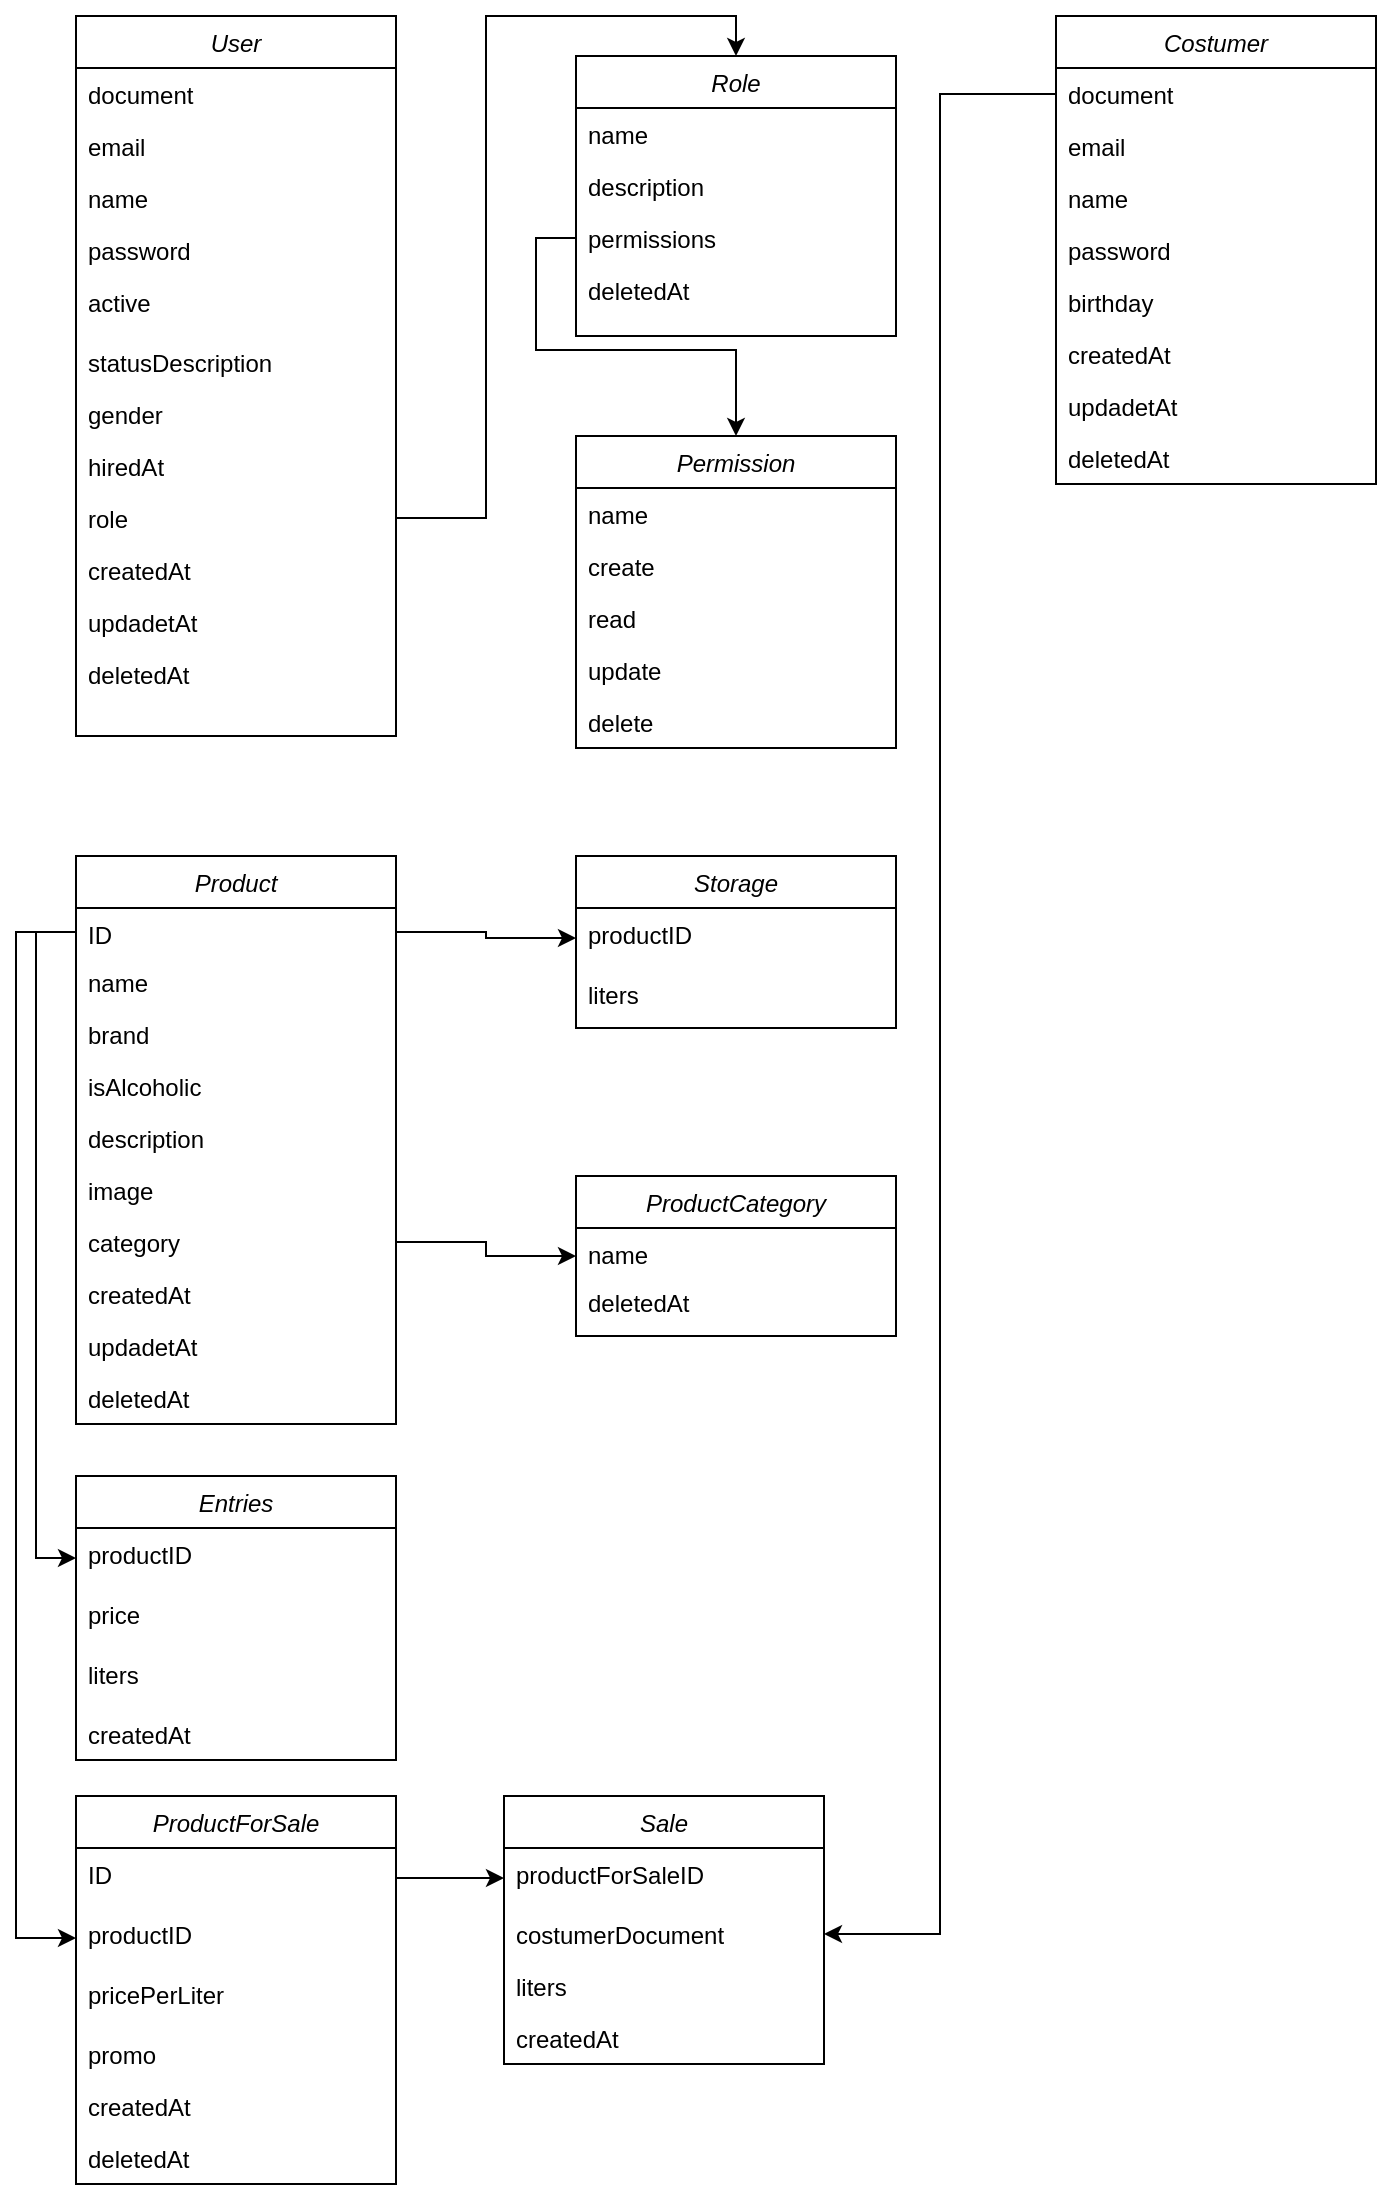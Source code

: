 <mxfile version="18.0.6" type="device"><diagram id="C5RBs43oDa-KdzZeNtuy" name="Page-1"><mxGraphModel dx="1102" dy="869" grid="1" gridSize="10" guides="1" tooltips="1" connect="1" arrows="1" fold="1" page="1" pageScale="1" pageWidth="827" pageHeight="1169" background="#ffffff" math="0" shadow="0"><root><mxCell id="WIyWlLk6GJQsqaUBKTNV-0"/><mxCell id="WIyWlLk6GJQsqaUBKTNV-1" parent="WIyWlLk6GJQsqaUBKTNV-0"/><mxCell id="zkfFHV4jXpPFQw0GAbJ--0" value="User" style="swimlane;fontStyle=2;align=center;verticalAlign=top;childLayout=stackLayout;horizontal=1;startSize=26;horizontalStack=0;resizeParent=1;resizeLast=0;collapsible=1;marginBottom=0;rounded=0;shadow=0;strokeWidth=1;" parent="WIyWlLk6GJQsqaUBKTNV-1" vertex="1"><mxGeometry x="40" y="60" width="160" height="360" as="geometry"><mxRectangle x="230" y="140" width="160" height="26" as="alternateBounds"/></mxGeometry></mxCell><mxCell id="zkfFHV4jXpPFQw0GAbJ--1" value="document" style="text;align=left;verticalAlign=top;spacingLeft=4;spacingRight=4;overflow=hidden;rotatable=0;points=[[0,0.5],[1,0.5]];portConstraint=eastwest;" parent="zkfFHV4jXpPFQw0GAbJ--0" vertex="1"><mxGeometry y="26" width="160" height="26" as="geometry"/></mxCell><mxCell id="zkfFHV4jXpPFQw0GAbJ--2" value="email" style="text;align=left;verticalAlign=top;spacingLeft=4;spacingRight=4;overflow=hidden;rotatable=0;points=[[0,0.5],[1,0.5]];portConstraint=eastwest;rounded=0;shadow=0;html=0;" parent="zkfFHV4jXpPFQw0GAbJ--0" vertex="1"><mxGeometry y="52" width="160" height="26" as="geometry"/></mxCell><mxCell id="zkfFHV4jXpPFQw0GAbJ--3" value="name" style="text;align=left;verticalAlign=top;spacingLeft=4;spacingRight=4;overflow=hidden;rotatable=0;points=[[0,0.5],[1,0.5]];portConstraint=eastwest;rounded=0;shadow=0;html=0;" parent="zkfFHV4jXpPFQw0GAbJ--0" vertex="1"><mxGeometry y="78" width="160" height="26" as="geometry"/></mxCell><mxCell id="DaxRWctdZzs1uWlVdTof-0" value="password" style="text;align=left;verticalAlign=top;spacingLeft=4;spacingRight=4;overflow=hidden;rotatable=0;points=[[0,0.5],[1,0.5]];portConstraint=eastwest;rounded=0;shadow=0;html=0;" parent="zkfFHV4jXpPFQw0GAbJ--0" vertex="1"><mxGeometry y="104" width="160" height="26" as="geometry"/></mxCell><mxCell id="DaxRWctdZzs1uWlVdTof-1" value="active" style="text;align=left;verticalAlign=top;spacingLeft=4;spacingRight=4;overflow=hidden;rotatable=0;points=[[0,0.5],[1,0.5]];portConstraint=eastwest;rounded=0;shadow=0;html=0;" parent="zkfFHV4jXpPFQw0GAbJ--0" vertex="1"><mxGeometry y="130" width="160" height="30" as="geometry"/></mxCell><mxCell id="DaxRWctdZzs1uWlVdTof-2" value="statusDescription" style="text;align=left;verticalAlign=top;spacingLeft=4;spacingRight=4;overflow=hidden;rotatable=0;points=[[0,0.5],[1,0.5]];portConstraint=eastwest;rounded=0;shadow=0;html=0;" parent="zkfFHV4jXpPFQw0GAbJ--0" vertex="1"><mxGeometry y="160" width="160" height="26" as="geometry"/></mxCell><mxCell id="DaxRWctdZzs1uWlVdTof-3" value="gender" style="text;align=left;verticalAlign=top;spacingLeft=4;spacingRight=4;overflow=hidden;rotatable=0;points=[[0,0.5],[1,0.5]];portConstraint=eastwest;rounded=0;shadow=0;html=0;" parent="zkfFHV4jXpPFQw0GAbJ--0" vertex="1"><mxGeometry y="186" width="160" height="26" as="geometry"/></mxCell><mxCell id="DaxRWctdZzs1uWlVdTof-4" value="hiredAt" style="text;align=left;verticalAlign=top;spacingLeft=4;spacingRight=4;overflow=hidden;rotatable=0;points=[[0,0.5],[1,0.5]];portConstraint=eastwest;rounded=0;shadow=0;html=0;" parent="zkfFHV4jXpPFQw0GAbJ--0" vertex="1"><mxGeometry y="212" width="160" height="26" as="geometry"/></mxCell><mxCell id="DaxRWctdZzs1uWlVdTof-5" value="role" style="text;align=left;verticalAlign=top;spacingLeft=4;spacingRight=4;overflow=hidden;rotatable=0;points=[[0,0.5],[1,0.5]];portConstraint=eastwest;rounded=0;shadow=0;html=0;" parent="zkfFHV4jXpPFQw0GAbJ--0" vertex="1"><mxGeometry y="238" width="160" height="26" as="geometry"/></mxCell><mxCell id="DaxRWctdZzs1uWlVdTof-7" value="createdAt   &#10;&#10;" style="text;align=left;verticalAlign=top;spacingLeft=4;spacingRight=4;overflow=hidden;rotatable=0;points=[[0,0.5],[1,0.5]];portConstraint=eastwest;rounded=0;shadow=0;html=0;" parent="zkfFHV4jXpPFQw0GAbJ--0" vertex="1"><mxGeometry y="264" width="160" height="26" as="geometry"/></mxCell><mxCell id="DaxRWctdZzs1uWlVdTof-6" value="updadetAt" style="text;align=left;verticalAlign=top;spacingLeft=4;spacingRight=4;overflow=hidden;rotatable=0;points=[[0,0.5],[1,0.5]];portConstraint=eastwest;rounded=0;shadow=0;html=0;" parent="zkfFHV4jXpPFQw0GAbJ--0" vertex="1"><mxGeometry y="290" width="160" height="26" as="geometry"/></mxCell><mxCell id="DaxRWctdZzs1uWlVdTof-9" value="deletedAt" style="text;align=left;verticalAlign=top;spacingLeft=4;spacingRight=4;overflow=hidden;rotatable=0;points=[[0,0.5],[1,0.5]];portConstraint=eastwest;rounded=0;shadow=0;html=0;" parent="zkfFHV4jXpPFQw0GAbJ--0" vertex="1"><mxGeometry y="316" width="160" height="26" as="geometry"/></mxCell><mxCell id="DaxRWctdZzs1uWlVdTof-10" style="edgeStyle=orthogonalEdgeStyle;rounded=0;orthogonalLoop=1;jettySize=auto;html=1;entryX=0.5;entryY=0;entryDx=0;entryDy=0;" parent="WIyWlLk6GJQsqaUBKTNV-1" source="DaxRWctdZzs1uWlVdTof-5" target="DaxRWctdZzs1uWlVdTof-11" edge="1"><mxGeometry relative="1" as="geometry"><mxPoint x="360" y="360" as="targetPoint"/></mxGeometry></mxCell><mxCell id="DaxRWctdZzs1uWlVdTof-11" value="Role" style="swimlane;fontStyle=2;align=center;verticalAlign=top;childLayout=stackLayout;horizontal=1;startSize=26;horizontalStack=0;resizeParent=1;resizeLast=0;collapsible=1;marginBottom=0;rounded=0;shadow=0;strokeWidth=1;" parent="WIyWlLk6GJQsqaUBKTNV-1" vertex="1"><mxGeometry x="290" y="80" width="160" height="140" as="geometry"><mxRectangle x="230" y="140" width="160" height="26" as="alternateBounds"/></mxGeometry></mxCell><mxCell id="DaxRWctdZzs1uWlVdTof-14" value="name" style="text;align=left;verticalAlign=top;spacingLeft=4;spacingRight=4;overflow=hidden;rotatable=0;points=[[0,0.5],[1,0.5]];portConstraint=eastwest;rounded=0;shadow=0;html=0;" parent="DaxRWctdZzs1uWlVdTof-11" vertex="1"><mxGeometry y="26" width="160" height="26" as="geometry"/></mxCell><mxCell id="DaxRWctdZzs1uWlVdTof-22" value="description" style="text;align=left;verticalAlign=top;spacingLeft=4;spacingRight=4;overflow=hidden;rotatable=0;points=[[0,0.5],[1,0.5]];portConstraint=eastwest;rounded=0;shadow=0;html=0;" parent="DaxRWctdZzs1uWlVdTof-11" vertex="1"><mxGeometry y="52" width="160" height="26" as="geometry"/></mxCell><mxCell id="DaxRWctdZzs1uWlVdTof-24" value="permissions" style="text;align=left;verticalAlign=top;spacingLeft=4;spacingRight=4;overflow=hidden;rotatable=0;points=[[0,0.5],[1,0.5]];portConstraint=eastwest;rounded=0;shadow=0;html=0;" parent="DaxRWctdZzs1uWlVdTof-11" vertex="1"><mxGeometry y="78" width="160" height="26" as="geometry"/></mxCell><mxCell id="DaxRWctdZzs1uWlVdTof-23" value="deletedAt" style="text;align=left;verticalAlign=top;spacingLeft=4;spacingRight=4;overflow=hidden;rotatable=0;points=[[0,0.5],[1,0.5]];portConstraint=eastwest;rounded=0;shadow=0;html=0;" parent="DaxRWctdZzs1uWlVdTof-11" vertex="1"><mxGeometry y="104" width="160" height="26" as="geometry"/></mxCell><mxCell id="DaxRWctdZzs1uWlVdTof-25" value="Permission" style="swimlane;fontStyle=2;align=center;verticalAlign=top;childLayout=stackLayout;horizontal=1;startSize=26;horizontalStack=0;resizeParent=1;resizeLast=0;collapsible=1;marginBottom=0;rounded=0;shadow=0;strokeWidth=1;" parent="WIyWlLk6GJQsqaUBKTNV-1" vertex="1"><mxGeometry x="290" y="270" width="160" height="156" as="geometry"><mxRectangle x="230" y="140" width="160" height="26" as="alternateBounds"/></mxGeometry></mxCell><mxCell id="DaxRWctdZzs1uWlVdTof-26" value="name" style="text;align=left;verticalAlign=top;spacingLeft=4;spacingRight=4;overflow=hidden;rotatable=0;points=[[0,0.5],[1,0.5]];portConstraint=eastwest;rounded=0;shadow=0;html=0;" parent="DaxRWctdZzs1uWlVdTof-25" vertex="1"><mxGeometry y="26" width="160" height="26" as="geometry"/></mxCell><mxCell id="DaxRWctdZzs1uWlVdTof-27" value="create" style="text;align=left;verticalAlign=top;spacingLeft=4;spacingRight=4;overflow=hidden;rotatable=0;points=[[0,0.5],[1,0.5]];portConstraint=eastwest;rounded=0;shadow=0;html=0;" parent="DaxRWctdZzs1uWlVdTof-25" vertex="1"><mxGeometry y="52" width="160" height="26" as="geometry"/></mxCell><mxCell id="DaxRWctdZzs1uWlVdTof-28" value="read" style="text;align=left;verticalAlign=top;spacingLeft=4;spacingRight=4;overflow=hidden;rotatable=0;points=[[0,0.5],[1,0.5]];portConstraint=eastwest;rounded=0;shadow=0;html=0;" parent="DaxRWctdZzs1uWlVdTof-25" vertex="1"><mxGeometry y="78" width="160" height="26" as="geometry"/></mxCell><mxCell id="DaxRWctdZzs1uWlVdTof-29" value="update" style="text;align=left;verticalAlign=top;spacingLeft=4;spacingRight=4;overflow=hidden;rotatable=0;points=[[0,0.5],[1,0.5]];portConstraint=eastwest;rounded=0;shadow=0;html=0;" parent="DaxRWctdZzs1uWlVdTof-25" vertex="1"><mxGeometry y="104" width="160" height="26" as="geometry"/></mxCell><mxCell id="DaxRWctdZzs1uWlVdTof-32" value="delete" style="text;align=left;verticalAlign=top;spacingLeft=4;spacingRight=4;overflow=hidden;rotatable=0;points=[[0,0.5],[1,0.5]];portConstraint=eastwest;rounded=0;shadow=0;html=0;" parent="DaxRWctdZzs1uWlVdTof-25" vertex="1"><mxGeometry y="130" width="160" height="26" as="geometry"/></mxCell><mxCell id="DaxRWctdZzs1uWlVdTof-30" style="edgeStyle=orthogonalEdgeStyle;rounded=0;orthogonalLoop=1;jettySize=auto;html=1;" parent="WIyWlLk6GJQsqaUBKTNV-1" source="DaxRWctdZzs1uWlVdTof-24" target="DaxRWctdZzs1uWlVdTof-25" edge="1"><mxGeometry relative="1" as="geometry"/></mxCell><mxCell id="DaxRWctdZzs1uWlVdTof-33" value="Product" style="swimlane;fontStyle=2;align=center;verticalAlign=top;childLayout=stackLayout;horizontal=1;startSize=26;horizontalStack=0;resizeParent=1;resizeLast=0;collapsible=1;marginBottom=0;rounded=0;shadow=0;strokeWidth=1;" parent="WIyWlLk6GJQsqaUBKTNV-1" vertex="1"><mxGeometry x="40" y="480" width="160" height="284" as="geometry"><mxRectangle x="230" y="140" width="160" height="26" as="alternateBounds"/></mxGeometry></mxCell><mxCell id="DaxRWctdZzs1uWlVdTof-34" value="ID" style="text;align=left;verticalAlign=top;spacingLeft=4;spacingRight=4;overflow=hidden;rotatable=0;points=[[0,0.5],[1,0.5]];portConstraint=eastwest;" parent="DaxRWctdZzs1uWlVdTof-33" vertex="1"><mxGeometry y="26" width="160" height="24" as="geometry"/></mxCell><mxCell id="DaxRWctdZzs1uWlVdTof-59" value="name" style="text;align=left;verticalAlign=top;spacingLeft=4;spacingRight=4;overflow=hidden;rotatable=0;points=[[0,0.5],[1,0.5]];portConstraint=eastwest;" parent="DaxRWctdZzs1uWlVdTof-33" vertex="1"><mxGeometry y="50" width="160" height="26" as="geometry"/></mxCell><mxCell id="DaxRWctdZzs1uWlVdTof-35" value="brand" style="text;align=left;verticalAlign=top;spacingLeft=4;spacingRight=4;overflow=hidden;rotatable=0;points=[[0,0.5],[1,0.5]];portConstraint=eastwest;rounded=0;shadow=0;html=0;" parent="DaxRWctdZzs1uWlVdTof-33" vertex="1"><mxGeometry y="76" width="160" height="26" as="geometry"/></mxCell><mxCell id="DaxRWctdZzs1uWlVdTof-39" value="isAlcoholic" style="text;align=left;verticalAlign=top;spacingLeft=4;spacingRight=4;overflow=hidden;rotatable=0;points=[[0,0.5],[1,0.5]];portConstraint=eastwest;rounded=0;shadow=0;html=0;" parent="DaxRWctdZzs1uWlVdTof-33" vertex="1"><mxGeometry y="102" width="160" height="26" as="geometry"/></mxCell><mxCell id="DaxRWctdZzs1uWlVdTof-40" value="description" style="text;align=left;verticalAlign=top;spacingLeft=4;spacingRight=4;overflow=hidden;rotatable=0;points=[[0,0.5],[1,0.5]];portConstraint=eastwest;rounded=0;shadow=0;html=0;" parent="DaxRWctdZzs1uWlVdTof-33" vertex="1"><mxGeometry y="128" width="160" height="26" as="geometry"/></mxCell><mxCell id="DaxRWctdZzs1uWlVdTof-41" value="image" style="text;align=left;verticalAlign=top;spacingLeft=4;spacingRight=4;overflow=hidden;rotatable=0;points=[[0,0.5],[1,0.5]];portConstraint=eastwest;rounded=0;shadow=0;html=0;" parent="DaxRWctdZzs1uWlVdTof-33" vertex="1"><mxGeometry y="154" width="160" height="26" as="geometry"/></mxCell><mxCell id="DaxRWctdZzs1uWlVdTof-42" value="category" style="text;align=left;verticalAlign=top;spacingLeft=4;spacingRight=4;overflow=hidden;rotatable=0;points=[[0,0.5],[1,0.5]];portConstraint=eastwest;rounded=0;shadow=0;html=0;" parent="DaxRWctdZzs1uWlVdTof-33" vertex="1"><mxGeometry y="180" width="160" height="26" as="geometry"/></mxCell><mxCell id="DaxRWctdZzs1uWlVdTof-43" value="createdAt   &#10;&#10;" style="text;align=left;verticalAlign=top;spacingLeft=4;spacingRight=4;overflow=hidden;rotatable=0;points=[[0,0.5],[1,0.5]];portConstraint=eastwest;rounded=0;shadow=0;html=0;" parent="DaxRWctdZzs1uWlVdTof-33" vertex="1"><mxGeometry y="206" width="160" height="26" as="geometry"/></mxCell><mxCell id="DaxRWctdZzs1uWlVdTof-44" value="updadetAt" style="text;align=left;verticalAlign=top;spacingLeft=4;spacingRight=4;overflow=hidden;rotatable=0;points=[[0,0.5],[1,0.5]];portConstraint=eastwest;rounded=0;shadow=0;html=0;" parent="DaxRWctdZzs1uWlVdTof-33" vertex="1"><mxGeometry y="232" width="160" height="26" as="geometry"/></mxCell><mxCell id="DaxRWctdZzs1uWlVdTof-45" value="deletedAt" style="text;align=left;verticalAlign=top;spacingLeft=4;spacingRight=4;overflow=hidden;rotatable=0;points=[[0,0.5],[1,0.5]];portConstraint=eastwest;rounded=0;shadow=0;html=0;" parent="DaxRWctdZzs1uWlVdTof-33" vertex="1"><mxGeometry y="258" width="160" height="26" as="geometry"/></mxCell><mxCell id="DaxRWctdZzs1uWlVdTof-46" value="Storage" style="swimlane;fontStyle=2;align=center;verticalAlign=top;childLayout=stackLayout;horizontal=1;startSize=26;horizontalStack=0;resizeParent=1;resizeLast=0;collapsible=1;marginBottom=0;rounded=0;shadow=0;strokeWidth=1;" parent="WIyWlLk6GJQsqaUBKTNV-1" vertex="1"><mxGeometry x="290" y="480" width="160" height="86" as="geometry"><mxRectangle x="230" y="140" width="160" height="26" as="alternateBounds"/></mxGeometry></mxCell><mxCell id="DaxRWctdZzs1uWlVdTof-60" value="productID" style="text;align=left;verticalAlign=top;spacingLeft=4;spacingRight=4;overflow=hidden;rotatable=0;points=[[0,0.5],[1,0.5]];portConstraint=eastwest;rounded=0;shadow=0;html=0;" parent="DaxRWctdZzs1uWlVdTof-46" vertex="1"><mxGeometry y="26" width="160" height="30" as="geometry"/></mxCell><mxCell id="DaxRWctdZzs1uWlVdTof-38" value="liters" style="text;align=left;verticalAlign=top;spacingLeft=4;spacingRight=4;overflow=hidden;rotatable=0;points=[[0,0.5],[1,0.5]];portConstraint=eastwest;rounded=0;shadow=0;html=0;" parent="DaxRWctdZzs1uWlVdTof-46" vertex="1"><mxGeometry y="56" width="160" height="30" as="geometry"/></mxCell><mxCell id="DaxRWctdZzs1uWlVdTof-67" style="edgeStyle=orthogonalEdgeStyle;rounded=0;orthogonalLoop=1;jettySize=auto;html=1;strokeWidth=1;" parent="WIyWlLk6GJQsqaUBKTNV-1" source="DaxRWctdZzs1uWlVdTof-34" target="DaxRWctdZzs1uWlVdTof-60" edge="1"><mxGeometry relative="1" as="geometry"/></mxCell><mxCell id="DaxRWctdZzs1uWlVdTof-68" value="ProductCategory" style="swimlane;fontStyle=2;align=center;verticalAlign=top;childLayout=stackLayout;horizontal=1;startSize=26;horizontalStack=0;resizeParent=1;resizeLast=0;collapsible=1;marginBottom=0;rounded=0;shadow=0;strokeWidth=1;" parent="WIyWlLk6GJQsqaUBKTNV-1" vertex="1"><mxGeometry x="290" y="640" width="160" height="80" as="geometry"><mxRectangle x="230" y="140" width="160" height="26" as="alternateBounds"/></mxGeometry></mxCell><mxCell id="DaxRWctdZzs1uWlVdTof-69" value="name" style="text;align=left;verticalAlign=top;spacingLeft=4;spacingRight=4;overflow=hidden;rotatable=0;points=[[0,0.5],[1,0.5]];portConstraint=eastwest;rounded=0;shadow=0;html=0;" parent="DaxRWctdZzs1uWlVdTof-68" vertex="1"><mxGeometry y="26" width="160" height="24" as="geometry"/></mxCell><mxCell id="DaxRWctdZzs1uWlVdTof-73" value="deletedAt" style="text;align=left;verticalAlign=top;spacingLeft=4;spacingRight=4;overflow=hidden;rotatable=0;points=[[0,0.5],[1,0.5]];portConstraint=eastwest;rounded=0;shadow=0;html=0;" parent="DaxRWctdZzs1uWlVdTof-68" vertex="1"><mxGeometry y="50" width="160" height="26" as="geometry"/></mxCell><mxCell id="DaxRWctdZzs1uWlVdTof-76" value="Entries" style="swimlane;fontStyle=2;align=center;verticalAlign=top;childLayout=stackLayout;horizontal=1;startSize=26;horizontalStack=0;resizeParent=1;resizeLast=0;collapsible=1;marginBottom=0;rounded=0;shadow=0;strokeWidth=1;" parent="WIyWlLk6GJQsqaUBKTNV-1" vertex="1"><mxGeometry x="40" y="790" width="160" height="142" as="geometry"><mxRectangle x="230" y="140" width="160" height="26" as="alternateBounds"/></mxGeometry></mxCell><mxCell id="DaxRWctdZzs1uWlVdTof-84" value="productID" style="text;align=left;verticalAlign=top;spacingLeft=4;spacingRight=4;overflow=hidden;rotatable=0;points=[[0,0.5],[1,0.5]];portConstraint=eastwest;rounded=0;shadow=0;html=0;" parent="DaxRWctdZzs1uWlVdTof-76" vertex="1"><mxGeometry y="26" width="160" height="30" as="geometry"/></mxCell><mxCell id="DaxRWctdZzs1uWlVdTof-89" value="price" style="text;align=left;verticalAlign=top;spacingLeft=4;spacingRight=4;overflow=hidden;rotatable=0;points=[[0,0.5],[1,0.5]];portConstraint=eastwest;rounded=0;shadow=0;html=0;" parent="DaxRWctdZzs1uWlVdTof-76" vertex="1"><mxGeometry y="56" width="160" height="30" as="geometry"/></mxCell><mxCell id="r2LQ-TWkukTu2JQUurq5-0" value="liters" style="text;align=left;verticalAlign=top;spacingLeft=4;spacingRight=4;overflow=hidden;rotatable=0;points=[[0,0.5],[1,0.5]];portConstraint=eastwest;rounded=0;shadow=0;html=0;" vertex="1" parent="DaxRWctdZzs1uWlVdTof-76"><mxGeometry y="86" width="160" height="30" as="geometry"/></mxCell><mxCell id="DaxRWctdZzs1uWlVdTof-90" value="createdAt   &#10;&#10;" style="text;align=left;verticalAlign=top;spacingLeft=4;spacingRight=4;overflow=hidden;rotatable=0;points=[[0,0.5],[1,0.5]];portConstraint=eastwest;rounded=0;shadow=0;html=0;" parent="DaxRWctdZzs1uWlVdTof-76" vertex="1"><mxGeometry y="116" width="160" height="26" as="geometry"/></mxCell><mxCell id="DaxRWctdZzs1uWlVdTof-83" style="edgeStyle=orthogonalEdgeStyle;rounded=0;orthogonalLoop=1;jettySize=auto;html=1;strokeWidth=1;" parent="WIyWlLk6GJQsqaUBKTNV-1" source="DaxRWctdZzs1uWlVdTof-42" target="DaxRWctdZzs1uWlVdTof-68" edge="1"><mxGeometry relative="1" as="geometry"/></mxCell><mxCell id="DaxRWctdZzs1uWlVdTof-101" style="edgeStyle=orthogonalEdgeStyle;rounded=0;orthogonalLoop=1;jettySize=auto;html=1;entryX=0;entryY=0.5;entryDx=0;entryDy=0;strokeWidth=1;" parent="WIyWlLk6GJQsqaUBKTNV-1" source="DaxRWctdZzs1uWlVdTof-34" target="DaxRWctdZzs1uWlVdTof-84" edge="1"><mxGeometry relative="1" as="geometry"/></mxCell><mxCell id="DaxRWctdZzs1uWlVdTof-103" value="ProductForSale" style="swimlane;fontStyle=2;align=center;verticalAlign=top;childLayout=stackLayout;horizontal=1;startSize=26;horizontalStack=0;resizeParent=1;resizeLast=0;collapsible=1;marginBottom=0;rounded=0;shadow=0;strokeWidth=1;" parent="WIyWlLk6GJQsqaUBKTNV-1" vertex="1"><mxGeometry x="40" y="950" width="160" height="194" as="geometry"><mxRectangle x="230" y="140" width="160" height="26" as="alternateBounds"/></mxGeometry></mxCell><mxCell id="DaxRWctdZzs1uWlVdTof-120" value="ID" style="text;align=left;verticalAlign=top;spacingLeft=4;spacingRight=4;overflow=hidden;rotatable=0;points=[[0,0.5],[1,0.5]];portConstraint=eastwest;rounded=0;shadow=0;html=0;" parent="DaxRWctdZzs1uWlVdTof-103" vertex="1"><mxGeometry y="26" width="160" height="30" as="geometry"/></mxCell><mxCell id="DaxRWctdZzs1uWlVdTof-114" value="productID" style="text;align=left;verticalAlign=top;spacingLeft=4;spacingRight=4;overflow=hidden;rotatable=0;points=[[0,0.5],[1,0.5]];portConstraint=eastwest;rounded=0;shadow=0;html=0;" parent="DaxRWctdZzs1uWlVdTof-103" vertex="1"><mxGeometry y="56" width="160" height="30" as="geometry"/></mxCell><mxCell id="DaxRWctdZzs1uWlVdTof-124" value="pricePerLiter" style="text;align=left;verticalAlign=top;spacingLeft=4;spacingRight=4;overflow=hidden;rotatable=0;points=[[0,0.5],[1,0.5]];portConstraint=eastwest;rounded=0;shadow=0;html=0;" parent="DaxRWctdZzs1uWlVdTof-103" vertex="1"><mxGeometry y="86" width="160" height="30" as="geometry"/></mxCell><mxCell id="DaxRWctdZzs1uWlVdTof-131" value="promo" style="text;align=left;verticalAlign=top;spacingLeft=4;spacingRight=4;overflow=hidden;rotatable=0;points=[[0,0.5],[1,0.5]];portConstraint=eastwest;rounded=0;shadow=0;html=0;" parent="DaxRWctdZzs1uWlVdTof-103" vertex="1"><mxGeometry y="116" width="160" height="26" as="geometry"/></mxCell><mxCell id="DaxRWctdZzs1uWlVdTof-129" value="createdAt   &#10;&#10;" style="text;align=left;verticalAlign=top;spacingLeft=4;spacingRight=4;overflow=hidden;rotatable=0;points=[[0,0.5],[1,0.5]];portConstraint=eastwest;rounded=0;shadow=0;html=0;" parent="DaxRWctdZzs1uWlVdTof-103" vertex="1"><mxGeometry y="142" width="160" height="26" as="geometry"/></mxCell><mxCell id="DaxRWctdZzs1uWlVdTof-130" value="deletedAt" style="text;align=left;verticalAlign=top;spacingLeft=4;spacingRight=4;overflow=hidden;rotatable=0;points=[[0,0.5],[1,0.5]];portConstraint=eastwest;rounded=0;shadow=0;html=0;" parent="DaxRWctdZzs1uWlVdTof-103" vertex="1"><mxGeometry y="168" width="160" height="26" as="geometry"/></mxCell><mxCell id="DaxRWctdZzs1uWlVdTof-123" style="edgeStyle=orthogonalEdgeStyle;rounded=0;orthogonalLoop=1;jettySize=auto;html=1;entryX=0;entryY=0.5;entryDx=0;entryDy=0;strokeWidth=1;" parent="WIyWlLk6GJQsqaUBKTNV-1" source="DaxRWctdZzs1uWlVdTof-34" target="DaxRWctdZzs1uWlVdTof-114" edge="1"><mxGeometry relative="1" as="geometry"><Array as="points"><mxPoint x="10" y="518"/><mxPoint x="10" y="1021"/></Array></mxGeometry></mxCell><mxCell id="DaxRWctdZzs1uWlVdTof-125" value="Sale" style="swimlane;fontStyle=2;align=center;verticalAlign=top;childLayout=stackLayout;horizontal=1;startSize=26;horizontalStack=0;resizeParent=1;resizeLast=0;collapsible=1;marginBottom=0;rounded=0;shadow=0;strokeWidth=1;" parent="WIyWlLk6GJQsqaUBKTNV-1" vertex="1"><mxGeometry x="254" y="950" width="160" height="134" as="geometry"><mxRectangle x="230" y="140" width="160" height="26" as="alternateBounds"/></mxGeometry></mxCell><mxCell id="DaxRWctdZzs1uWlVdTof-126" value="productForSaleID" style="text;align=left;verticalAlign=top;spacingLeft=4;spacingRight=4;overflow=hidden;rotatable=0;points=[[0,0.5],[1,0.5]];portConstraint=eastwest;rounded=0;shadow=0;html=0;" parent="DaxRWctdZzs1uWlVdTof-125" vertex="1"><mxGeometry y="26" width="160" height="30" as="geometry"/></mxCell><mxCell id="DaxRWctdZzs1uWlVdTof-150" value="costumerDocument" style="text;align=left;verticalAlign=top;spacingLeft=4;spacingRight=4;overflow=hidden;rotatable=0;points=[[0,0.5],[1,0.5]];portConstraint=eastwest;rounded=0;shadow=0;html=0;" parent="DaxRWctdZzs1uWlVdTof-125" vertex="1"><mxGeometry y="56" width="160" height="26" as="geometry"/></mxCell><mxCell id="DaxRWctdZzs1uWlVdTof-134" value="liters" style="text;align=left;verticalAlign=top;spacingLeft=4;spacingRight=4;overflow=hidden;rotatable=0;points=[[0,0.5],[1,0.5]];portConstraint=eastwest;rounded=0;shadow=0;html=0;" parent="DaxRWctdZzs1uWlVdTof-125" vertex="1"><mxGeometry y="82" width="160" height="26" as="geometry"/></mxCell><mxCell id="DaxRWctdZzs1uWlVdTof-128" value="createdAt   &#10;&#10;" style="text;align=left;verticalAlign=top;spacingLeft=4;spacingRight=4;overflow=hidden;rotatable=0;points=[[0,0.5],[1,0.5]];portConstraint=eastwest;rounded=0;shadow=0;html=0;" parent="DaxRWctdZzs1uWlVdTof-125" vertex="1"><mxGeometry y="108" width="160" height="26" as="geometry"/></mxCell><mxCell id="DaxRWctdZzs1uWlVdTof-133" style="edgeStyle=orthogonalEdgeStyle;rounded=0;orthogonalLoop=1;jettySize=auto;html=1;strokeWidth=1;" parent="WIyWlLk6GJQsqaUBKTNV-1" source="DaxRWctdZzs1uWlVdTof-120" target="DaxRWctdZzs1uWlVdTof-126" edge="1"><mxGeometry relative="1" as="geometry"/></mxCell><mxCell id="DaxRWctdZzs1uWlVdTof-135" value="Costumer" style="swimlane;fontStyle=2;align=center;verticalAlign=top;childLayout=stackLayout;horizontal=1;startSize=26;horizontalStack=0;resizeParent=1;resizeLast=0;collapsible=1;marginBottom=0;rounded=0;shadow=0;strokeWidth=1;" parent="WIyWlLk6GJQsqaUBKTNV-1" vertex="1"><mxGeometry x="530" y="60" width="160" height="234" as="geometry"><mxRectangle x="230" y="140" width="160" height="26" as="alternateBounds"/></mxGeometry></mxCell><mxCell id="DaxRWctdZzs1uWlVdTof-136" value="document" style="text;align=left;verticalAlign=top;spacingLeft=4;spacingRight=4;overflow=hidden;rotatable=0;points=[[0,0.5],[1,0.5]];portConstraint=eastwest;" parent="DaxRWctdZzs1uWlVdTof-135" vertex="1"><mxGeometry y="26" width="160" height="26" as="geometry"/></mxCell><mxCell id="DaxRWctdZzs1uWlVdTof-137" value="email" style="text;align=left;verticalAlign=top;spacingLeft=4;spacingRight=4;overflow=hidden;rotatable=0;points=[[0,0.5],[1,0.5]];portConstraint=eastwest;rounded=0;shadow=0;html=0;" parent="DaxRWctdZzs1uWlVdTof-135" vertex="1"><mxGeometry y="52" width="160" height="26" as="geometry"/></mxCell><mxCell id="DaxRWctdZzs1uWlVdTof-138" value="name" style="text;align=left;verticalAlign=top;spacingLeft=4;spacingRight=4;overflow=hidden;rotatable=0;points=[[0,0.5],[1,0.5]];portConstraint=eastwest;rounded=0;shadow=0;html=0;" parent="DaxRWctdZzs1uWlVdTof-135" vertex="1"><mxGeometry y="78" width="160" height="26" as="geometry"/></mxCell><mxCell id="DaxRWctdZzs1uWlVdTof-139" value="password" style="text;align=left;verticalAlign=top;spacingLeft=4;spacingRight=4;overflow=hidden;rotatable=0;points=[[0,0.5],[1,0.5]];portConstraint=eastwest;rounded=0;shadow=0;html=0;" parent="DaxRWctdZzs1uWlVdTof-135" vertex="1"><mxGeometry y="104" width="160" height="26" as="geometry"/></mxCell><mxCell id="DaxRWctdZzs1uWlVdTof-148" value="birthday" style="text;align=left;verticalAlign=top;spacingLeft=4;spacingRight=4;overflow=hidden;rotatable=0;points=[[0,0.5],[1,0.5]];portConstraint=eastwest;rounded=0;shadow=0;html=0;" parent="DaxRWctdZzs1uWlVdTof-135" vertex="1"><mxGeometry y="130" width="160" height="26" as="geometry"/></mxCell><mxCell id="DaxRWctdZzs1uWlVdTof-145" value="createdAt   &#10;&#10;" style="text;align=left;verticalAlign=top;spacingLeft=4;spacingRight=4;overflow=hidden;rotatable=0;points=[[0,0.5],[1,0.5]];portConstraint=eastwest;rounded=0;shadow=0;html=0;" parent="DaxRWctdZzs1uWlVdTof-135" vertex="1"><mxGeometry y="156" width="160" height="26" as="geometry"/></mxCell><mxCell id="DaxRWctdZzs1uWlVdTof-146" value="updadetAt" style="text;align=left;verticalAlign=top;spacingLeft=4;spacingRight=4;overflow=hidden;rotatable=0;points=[[0,0.5],[1,0.5]];portConstraint=eastwest;rounded=0;shadow=0;html=0;" parent="DaxRWctdZzs1uWlVdTof-135" vertex="1"><mxGeometry y="182" width="160" height="26" as="geometry"/></mxCell><mxCell id="DaxRWctdZzs1uWlVdTof-147" value="deletedAt" style="text;align=left;verticalAlign=top;spacingLeft=4;spacingRight=4;overflow=hidden;rotatable=0;points=[[0,0.5],[1,0.5]];portConstraint=eastwest;rounded=0;shadow=0;html=0;" parent="DaxRWctdZzs1uWlVdTof-135" vertex="1"><mxGeometry y="208" width="160" height="26" as="geometry"/></mxCell><mxCell id="DaxRWctdZzs1uWlVdTof-149" style="edgeStyle=orthogonalEdgeStyle;rounded=0;orthogonalLoop=1;jettySize=auto;html=1;strokeWidth=1;entryX=1;entryY=0.5;entryDx=0;entryDy=0;" parent="WIyWlLk6GJQsqaUBKTNV-1" source="DaxRWctdZzs1uWlVdTof-136" target="DaxRWctdZzs1uWlVdTof-150" edge="1"><mxGeometry relative="1" as="geometry"><mxPoint x="510" y="1090" as="targetPoint"/></mxGeometry></mxCell></root></mxGraphModel></diagram></mxfile>